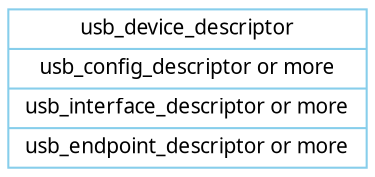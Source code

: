 digraph usbdev{
    fontname = "Verdana";        
    fontsize = 10;
    rankdir=TB;
    node [fontname = "Verdana", fontsize = 10, color="skyblue", shape="record"];
    edge [fontname = "Verdana", fontsize = 10, color="crimson", style="solid"];

    usb_descriptor_head [label="{<head>usb_device_descriptor|usb_config_descriptor or more|usb_interface_descriptor or more|usb_endpoint_descriptor or more}"];

    //st_hash_type [label="{<head>st_hash_type|(*compare)|(*hash)}"];
    //st_table_entry [label="{<head>st_table_entry|hash|key|record|<next>next}"];
    //st_table [label="{st_table|<type>type|num_bins|num_entries|<bins>bins}"];

    //st_table:bins -> st_table_entry:head;
    //st_table:type -> st_hash_type:head;
    //st_table_entry:next -> st_table_entry:head [style="dashed", color="forestgreen"];
}

